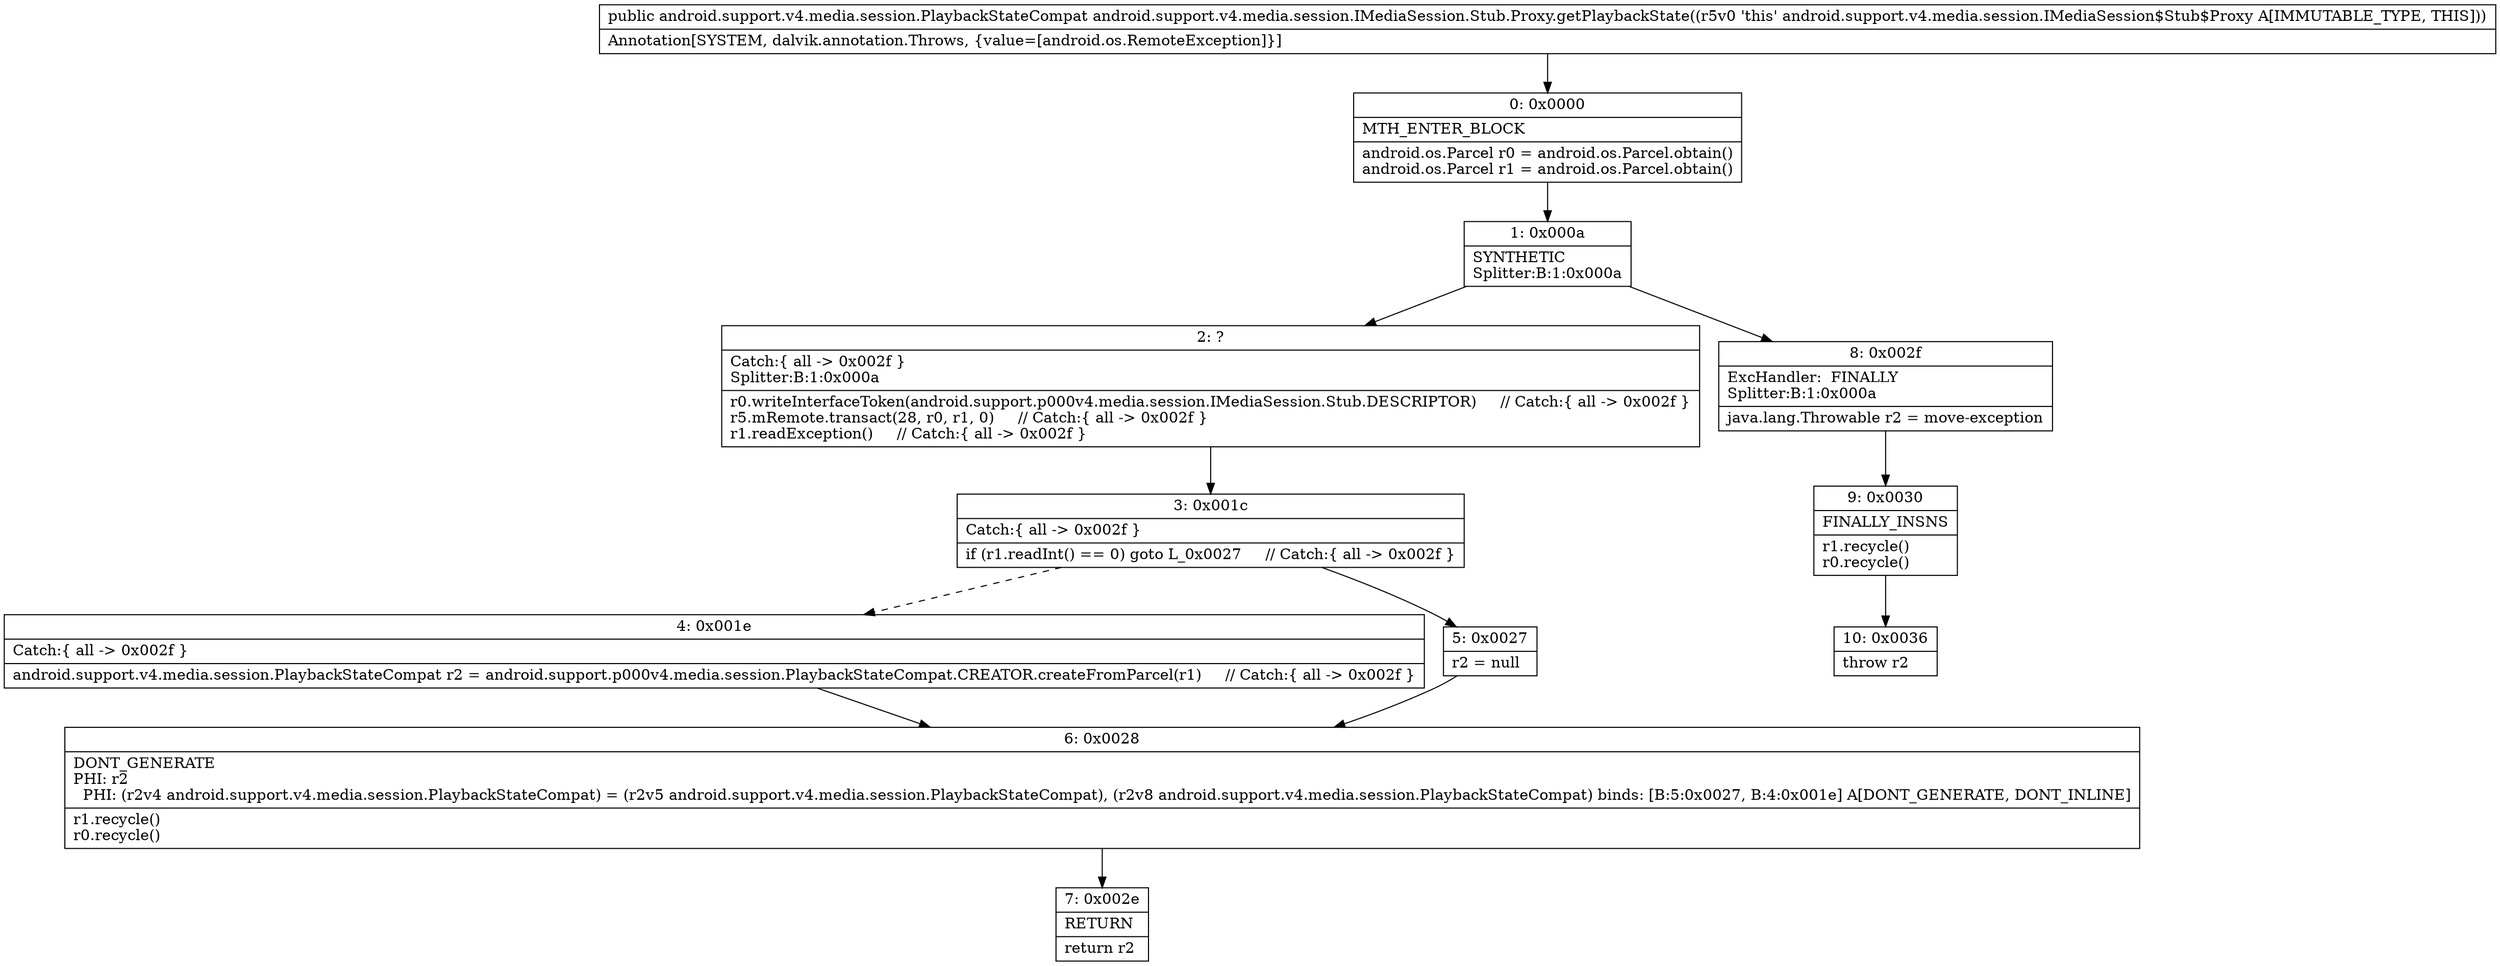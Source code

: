 digraph "CFG forandroid.support.v4.media.session.IMediaSession.Stub.Proxy.getPlaybackState()Landroid\/support\/v4\/media\/session\/PlaybackStateCompat;" {
Node_0 [shape=record,label="{0\:\ 0x0000|MTH_ENTER_BLOCK\l|android.os.Parcel r0 = android.os.Parcel.obtain()\landroid.os.Parcel r1 = android.os.Parcel.obtain()\l}"];
Node_1 [shape=record,label="{1\:\ 0x000a|SYNTHETIC\lSplitter:B:1:0x000a\l}"];
Node_2 [shape=record,label="{2\:\ ?|Catch:\{ all \-\> 0x002f \}\lSplitter:B:1:0x000a\l|r0.writeInterfaceToken(android.support.p000v4.media.session.IMediaSession.Stub.DESCRIPTOR)     \/\/ Catch:\{ all \-\> 0x002f \}\lr5.mRemote.transact(28, r0, r1, 0)     \/\/ Catch:\{ all \-\> 0x002f \}\lr1.readException()     \/\/ Catch:\{ all \-\> 0x002f \}\l}"];
Node_3 [shape=record,label="{3\:\ 0x001c|Catch:\{ all \-\> 0x002f \}\l|if (r1.readInt() == 0) goto L_0x0027     \/\/ Catch:\{ all \-\> 0x002f \}\l}"];
Node_4 [shape=record,label="{4\:\ 0x001e|Catch:\{ all \-\> 0x002f \}\l|android.support.v4.media.session.PlaybackStateCompat r2 = android.support.p000v4.media.session.PlaybackStateCompat.CREATOR.createFromParcel(r1)     \/\/ Catch:\{ all \-\> 0x002f \}\l}"];
Node_5 [shape=record,label="{5\:\ 0x0027|r2 = null\l}"];
Node_6 [shape=record,label="{6\:\ 0x0028|DONT_GENERATE\lPHI: r2 \l  PHI: (r2v4 android.support.v4.media.session.PlaybackStateCompat) = (r2v5 android.support.v4.media.session.PlaybackStateCompat), (r2v8 android.support.v4.media.session.PlaybackStateCompat) binds: [B:5:0x0027, B:4:0x001e] A[DONT_GENERATE, DONT_INLINE]\l|r1.recycle()\lr0.recycle()\l}"];
Node_7 [shape=record,label="{7\:\ 0x002e|RETURN\l|return r2\l}"];
Node_8 [shape=record,label="{8\:\ 0x002f|ExcHandler:  FINALLY\lSplitter:B:1:0x000a\l|java.lang.Throwable r2 = move\-exception\l}"];
Node_9 [shape=record,label="{9\:\ 0x0030|FINALLY_INSNS\l|r1.recycle()\lr0.recycle()\l}"];
Node_10 [shape=record,label="{10\:\ 0x0036|throw r2\l}"];
MethodNode[shape=record,label="{public android.support.v4.media.session.PlaybackStateCompat android.support.v4.media.session.IMediaSession.Stub.Proxy.getPlaybackState((r5v0 'this' android.support.v4.media.session.IMediaSession$Stub$Proxy A[IMMUTABLE_TYPE, THIS]))  | Annotation[SYSTEM, dalvik.annotation.Throws, \{value=[android.os.RemoteException]\}]\l}"];
MethodNode -> Node_0;
Node_0 -> Node_1;
Node_1 -> Node_2;
Node_1 -> Node_8;
Node_2 -> Node_3;
Node_3 -> Node_4[style=dashed];
Node_3 -> Node_5;
Node_4 -> Node_6;
Node_5 -> Node_6;
Node_6 -> Node_7;
Node_8 -> Node_9;
Node_9 -> Node_10;
}

